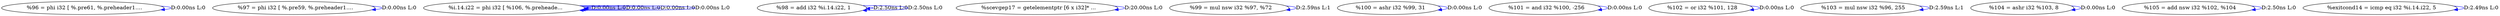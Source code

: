 digraph {
Node0x3e7a070[label="  %96 = phi i32 [ %.pre61, %.preheader1...."];
Node0x3e7a070 -> Node0x3e7a070[label="D:0.00ns L:0",color=blue];
Node0x3e7a150[label="  %97 = phi i32 [ %.pre59, %.preheader1...."];
Node0x3e7a150 -> Node0x3e7a150[label="D:0.00ns L:0",color=blue];
Node0x3e7a230[label="  %i.14.i22 = phi i32 [ %106, %.preheade..."];
Node0x3e7a230 -> Node0x3e7a230[label="D:0.00ns L:0",color=blue];
Node0x3e7a230 -> Node0x3e7a230[label="D:0.00ns L:0",color=blue];
Node0x3e7a230 -> Node0x3e7a230[label="D:0.00ns L:0",color=blue];
Node0x3e7a230 -> Node0x3e7a230[label="D:0.00ns L:0",color=blue];
Node0x3e7a310[label="  %98 = add i32 %i.14.i22, 1"];
Node0x3e7a310 -> Node0x3e7a310[label="D:2.50ns L:0",color=blue];
Node0x3e7a310 -> Node0x3e7a310[label="D:2.50ns L:0",color=blue];
Node0x3e7a3f0[label="  %scevgep17 = getelementptr [6 x i32]* ..."];
Node0x3e7a3f0 -> Node0x3e7a3f0[label="D:20.00ns L:0",color=blue];
Node0x3e7a510[label="  %99 = mul nsw i32 %97, %72"];
Node0x3e7a510 -> Node0x3e7a510[label="D:2.59ns L:1",color=blue];
Node0x3e7a5f0[label="  %100 = ashr i32 %99, 31"];
Node0x3e7a5f0 -> Node0x3e7a5f0[label="D:0.00ns L:0",color=blue];
Node0x3e7a6d0[label="  %101 = and i32 %100, -256"];
Node0x3e7a6d0 -> Node0x3e7a6d0[label="D:0.00ns L:0",color=blue];
Node0x3e7a7b0[label="  %102 = or i32 %101, 128"];
Node0x3e7a7b0 -> Node0x3e7a7b0[label="D:0.00ns L:0",color=blue];
Node0x3e7a890[label="  %103 = mul nsw i32 %96, 255"];
Node0x3e7a890 -> Node0x3e7a890[label="D:2.59ns L:1",color=blue];
Node0x3e7a970[label="  %104 = ashr i32 %103, 8"];
Node0x3e7a970 -> Node0x3e7a970[label="D:0.00ns L:0",color=blue];
Node0x3e7aa50[label="  %105 = add nsw i32 %102, %104"];
Node0x3e7aa50 -> Node0x3e7aa50[label="D:2.50ns L:0",color=blue];
Node0x3e7ac10[label="  %exitcond14 = icmp eq i32 %i.14.i22, 5"];
Node0x3e7ac10 -> Node0x3e7ac10[label="D:2.49ns L:0",color=blue];
}
